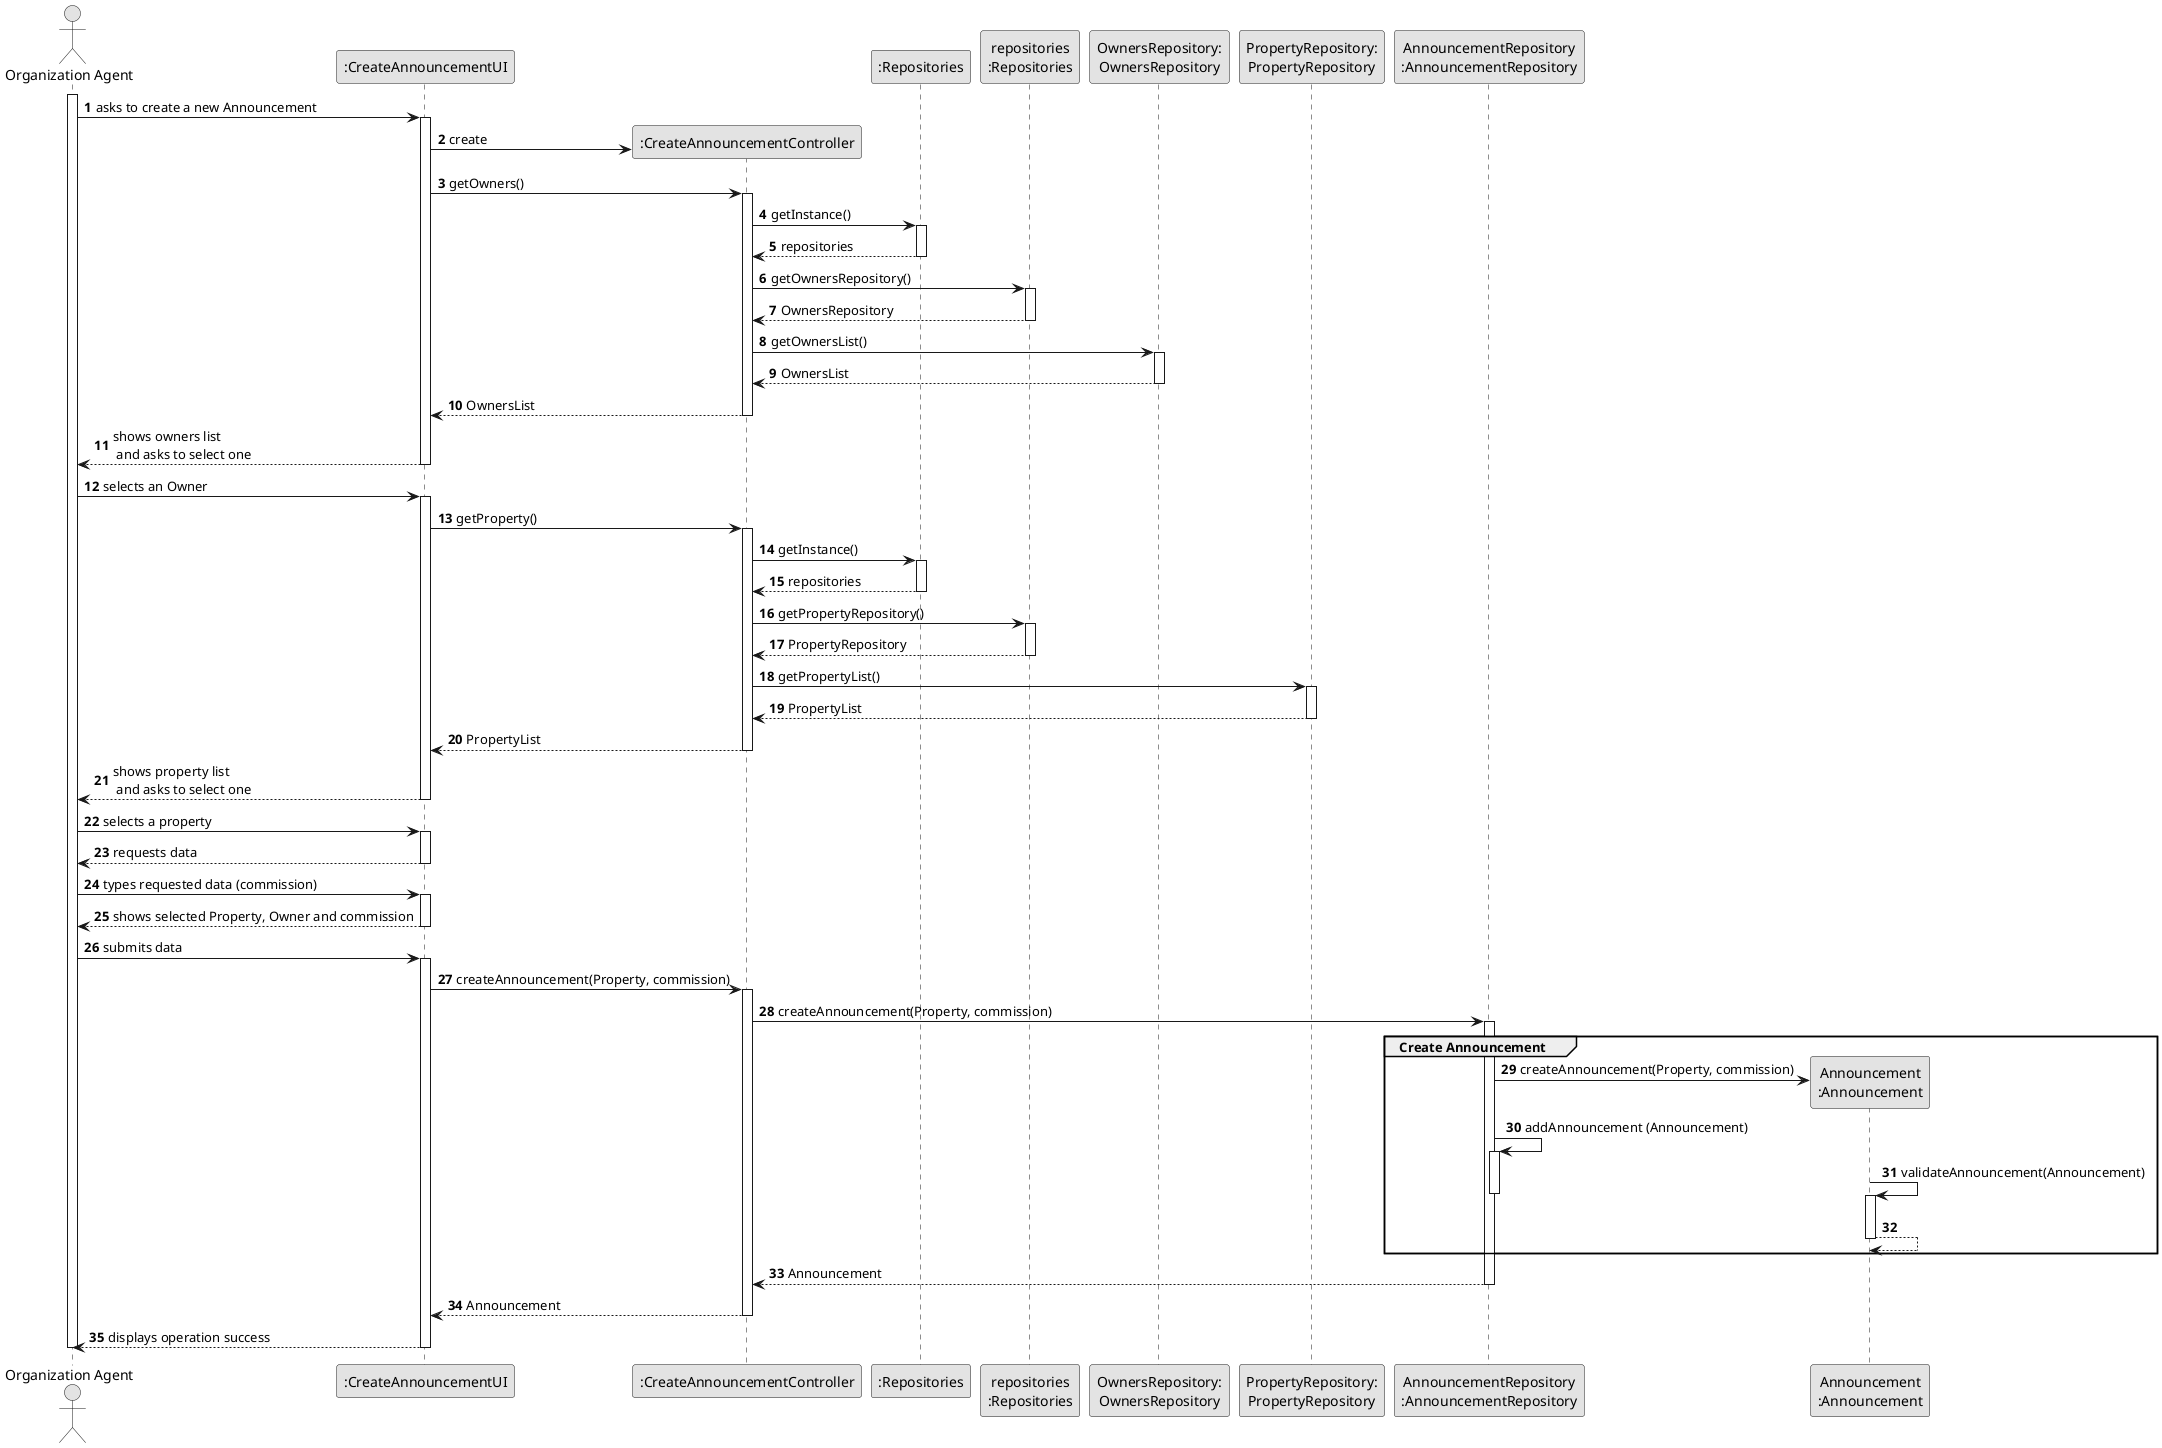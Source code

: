 @startuml
skinparam monochrome true
skinparam packageStyle rectangle
skinparam shadowing false

autonumber

'hide footbox
actor "Organization Agent" as ADM
participant ":CreateAnnouncementUI" as UI
participant ":CreateAnnouncementController" as CTRL
participant ":Repositories" as RepositorySingleton
participant "repositories\n:Repositories" as PLAT
participant "OwnersRepository:\nOwnersRepository" as TaskCategoryRepository
participant "PropertyRepository:\nPropertyRepository" as PropertyRepository
participant "AnnouncementRepository\n:AnnouncementRepository" as ORG
participant "Announcement\n:Announcement" as TAREFA

activate ADM

        ADM -> UI : asks to create a new Announcement

        activate UI

'            UI --> ADM : requests data (reference, description,  informal \n description, technical description, duration, cost)
            'create CTRL
            UI -> CTRL** : create

            UI -> CTRL : getOwners()
            activate CTRL

                CTRL -> RepositorySingleton : getInstance()
                activate RepositorySingleton

                    RepositorySingleton --> CTRL: repositories
                deactivate RepositorySingleton

                CTRL -> PLAT : getOwnersRepository()
                activate PLAT

                    PLAT --> CTRL: OwnersRepository
                deactivate PLAT

                CTRL -> TaskCategoryRepository : getOwnersList()
                activate TaskCategoryRepository

                    TaskCategoryRepository --> CTRL : OwnersList
                deactivate TaskCategoryRepository

                CTRL --> UI : OwnersList
            deactivate CTRL

            UI --> ADM : shows owners list\n and asks to select one
        deactivate UI

    ADM -> UI : selects an Owner
    activate UI

                UI -> CTRL : getProperty()
                activate CTRL

                    CTRL -> RepositorySingleton : getInstance()
                    activate RepositorySingleton

                        RepositorySingleton --> CTRL: repositories
                    deactivate RepositorySingleton

                    CTRL -> PLAT : getPropertyRepository()
                    activate PLAT

                        PLAT --> CTRL: PropertyRepository
                    deactivate PLAT

                    CTRL -> PropertyRepository : getPropertyList()
                    activate PropertyRepository

                        PropertyRepository --> CTRL : PropertyList
                    deactivate PropertyRepository

                    CTRL --> UI : PropertyList
                deactivate CTRL

                UI --> ADM : shows property list\n and asks to select one
            deactivate UI

        ADM -> UI : selects a property
        activate UI

        UI --> ADM : requests data
    deactivate UI

    ADM -> UI : types requested data (commission)
    activate UI

        UI --> ADM : shows selected Property, Owner and commission
    deactivate UI

    ADM -> UI : submits data
        activate UI

            UI -> CTRL : createAnnouncement(Property, commission)
            activate CTRL

                CTRL -> ORG: createAnnouncement(Property, commission)
                activate ORG

                    group Create Announcement
                        ORG -> TAREFA**: createAnnouncement(Property, commission)
                        ORG -> ORG: addAnnouncement (Announcement)


                        activate ORG
                            TAREFA -> TAREFA: validateAnnouncement(Announcement)
                        deactivate ORG

                        activate TAREFA
                            TAREFA --> TAREFA
                        deactivate TAREFA


                    end

                    ORG --> CTRL : Announcement
                deactivate ORG

                CTRL --> UI: Announcement
                deactivate CTRL
                UI --> ADM: displays operation success
        deactivate UI

    deactivate ADM

@enduml
